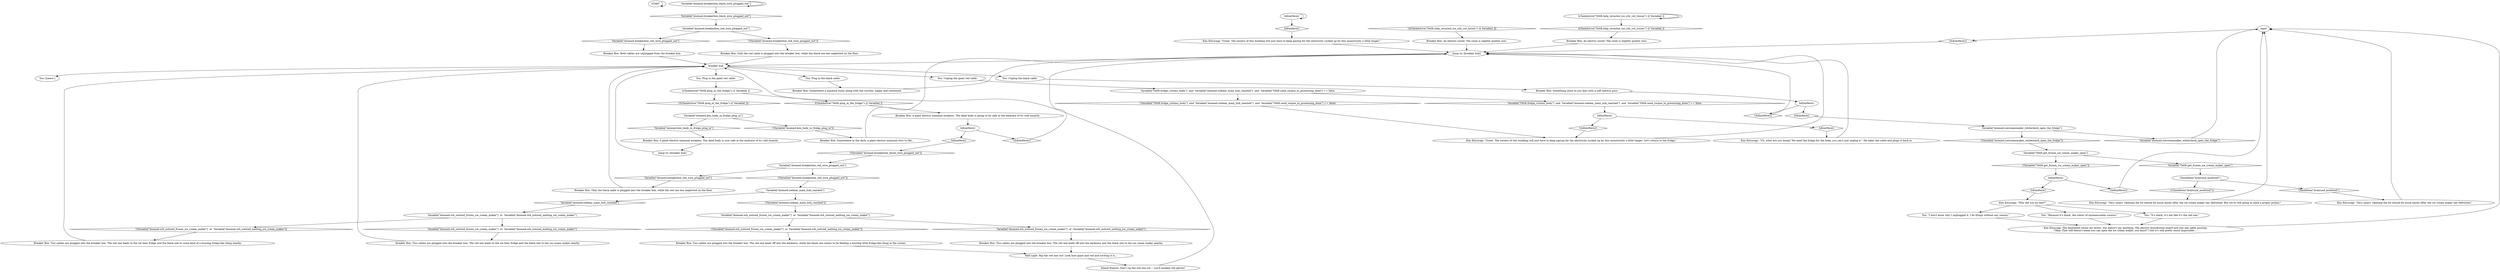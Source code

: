 # DOOMED / BREAKER BOX
# Doomed cellar, breaker box. DONE. 
#
#Get task finished for locate a fridge if you need to plug the fridge back in.
# ==================================================
digraph G {
	  0 [label="START"];
	  1 [label="input"];
	  2 [label="Jump to: [breaker hub]"];
	  3 [label="IsKimHere()"];
	  4 [label="IsKimHere()", shape=diamond];
	  5 [label="!(IsKimHere())", shape=diamond];
	  6 [label="Variable[\"doomed.breakerbox_black_wire_plugged_out\"]"];
	  7 [label="Variable[\"doomed.breakerbox_black_wire_plugged_out\"]", shape=diamond];
	  8 [label="!(Variable[\"doomed.breakerbox_black_wire_plugged_out\"])", shape=diamond];
	  9 [label="Kim Kitsuragi: \"Great. The owners of this building will just have to keep paying for the electricity sucked up by this monstrosity a little longer. Let's return to the fridge.\""];
	  10 [label="IsTaskActive(\"TASK.help_revachol_ice_city_cut_losses\")--[[ Variable[ ]]"];
	  11 [label="IsTaskActive(\"TASK.help_revachol_ice_city_cut_losses\")--[[ Variable[ ]]", shape=diamond];
	  12 [label="!(IsTaskActive(\"TASK.help_revachol_ice_city_cut_losses\")--[[ Variable[ ]])", shape=diamond];
	  13 [label="Half Light: Rip the red one out! Look how giant and red and inviting it is..."];
	  14 [label="Breaker Box: Two cables are plugged into the breaker box. The red one leads off into the darkness, while the black one seems to be feeding a buzzing little fridge-like thing in the corner."];
	  15 [label="Variable[\"doomed.icebear_main_hub_reached\"]"];
	  16 [label="Variable[\"doomed.icebear_main_hub_reached\"]", shape=diamond];
	  17 [label="!(Variable[\"doomed.icebear_main_hub_reached\"])", shape=diamond];
	  18 [label="Variable[\"doomed.icecreammaker_whitecheck_open_the_fridge\"]"];
	  19 [label="Variable[\"doomed.icecreammaker_whitecheck_open_the_fridge\"]", shape=diamond];
	  20 [label="!(Variable[\"doomed.icecreammaker_whitecheck_open_the_fridge\"])", shape=diamond];
	  21 [label="Variable[\"TASK.get_frozen_ice_cream_maker_open\"]"];
	  22 [label="Variable[\"TASK.get_frozen_ice_cream_maker_open\"]", shape=diamond];
	  23 [label="!(Variable[\"TASK.get_frozen_ice_cream_maker_open\"])", shape=diamond];
	  24 [label="Breaker Box: Two cables are plugged into the breaker box. The red one leads to the ice bear fridge and the black one to some kind of a buzzing fridge-like thing nearby."];
	  25 [label="Kim Kitsuragi: The lieutenant raises his brows, but doesn't say anything. The electric distribution board now has one cable missing.\n\"Okay. That still doesn't mean you can open the ice cream maker, you know? I bet it's still pretty much impossible...\""];
	  26 [label="Kim Kitsuragi: \"Great. The owners of this building will just have to keep paying for the electricity sucked up by this monstrosity a little longer.\""];
	  27 [label="Breaker Box: Somewhere in the dark, a giant electric mammal stirs to life..."];
	  28 [label="Variable[\"doomed.orb_noticed_frozen_ice_cream_maker\"]  or  Variable[\"doomed.orb_noticed_melting_ice_cream_maker\"]"];
	  29 [label="Variable[\"doomed.orb_noticed_frozen_ice_cream_maker\"]  or  Variable[\"doomed.orb_noticed_melting_ice_cream_maker\"]", shape=diamond];
	  30 [label="!(Variable[\"doomed.orb_noticed_frozen_ice_cream_maker\"]  or  Variable[\"doomed.orb_noticed_melting_ice_cream_maker\"])", shape=diamond];
	  31 [label="Jump to: [breaker hub]"];
	  32 [label="Kim Kitsuragi: \"Very smart. Opening the lid should be much easier after the ice cream maker has defrosted. But we're still going to need a proper prybar.\""];
	  33 [label="IsTaskActive(\"TASK.plug_in_the_fridge\")--[[ Variable[ ]]"];
	  34 [label="IsTaskActive(\"TASK.plug_in_the_fridge\")--[[ Variable[ ]]", shape=diamond];
	  35 [label="!(IsTaskActive(\"TASK.plug_in_the_fridge\")--[[ Variable[ ]])", shape=diamond];
	  36 [label="IsKimHere()"];
	  37 [label="IsKimHere()", shape=diamond];
	  38 [label="!(IsKimHere())", shape=diamond];
	  39 [label="You: \"It's black, it's not like it's the red one.\""];
	  40 [label="Variable[\"doomed.breakerbox_red_wire_plugged_out\"]"];
	  41 [label="Variable[\"doomed.breakerbox_red_wire_plugged_out\"]", shape=diamond];
	  42 [label="!(Variable[\"doomed.breakerbox_red_wire_plugged_out\"])", shape=diamond];
	  43 [label="You: Unplug the giant red cable."];
	  44 [label="Breaker Box: Two cables are plugged into the breaker box. The red one leads to the ice bear fridge and the black one to the ice cream maker nearby."];
	  45 [label="Breaker Box: Only the black cable is plugged into the breaker box, while the red one lies neglected on the floor."];
	  46 [label="Breaker Box: A giant electric mammal awakens. The dead body is going to be safe in the embrace of its cold innards."];
	  47 [label="Variable[\"doomed.orb_noticed_frozen_ice_cream_maker\"]  or  Variable[\"doomed.orb_noticed_melting_ice_cream_maker\"]"];
	  48 [label="Variable[\"doomed.orb_noticed_frozen_ice_cream_maker\"]  or  Variable[\"doomed.orb_noticed_melting_ice_cream_maker\"]", shape=diamond];
	  49 [label="!(Variable[\"doomed.orb_noticed_frozen_ice_cream_maker\"]  or  Variable[\"doomed.orb_noticed_melting_ice_cream_maker\"])", shape=diamond];
	  50 [label="Breaker Box: Only the red cable is plugged into the breaker box, while the black one lies neglected on the floor."];
	  51 [label="Variable[\"doomed.kim_body_in_fridge_plug_in\"]"];
	  52 [label="Variable[\"doomed.kim_body_in_fridge_plug_in\"]", shape=diamond];
	  53 [label="!(Variable[\"doomed.kim_body_in_fridge_plug_in\"])", shape=diamond];
	  54 [label="CheckItem(\"kvalsund_multitool\")"];
	  55 [label="CheckItem(\"kvalsund_multitool\")", shape=diamond];
	  56 [label="!(CheckItem(\"kvalsund_multitool\"))", shape=diamond];
	  57 [label="You: Plug in the giant red cable."];
	  58 [label="Breaker Box: Somewhere a machine hums along with the current, happy and contented."];
	  59 [label="Kim Kitsuragi: \"Very smart. Opening the lid should be much easier after the ice cream maker has defrosted.\""];
	  60 [label="Inland Empire: Don't rip the red one out -- you'll awaken the ghosts!"];
	  61 [label="You: \"I don't know why I unplugged it, I do things without any reason.\""];
	  62 [label="Variable[\"TASK.fridge_victims_body\"]  and  Variable[\"doomed.icebear_main_hub_reached\"]  and  Variable[\"TASK.send_corpse_to_processing_done\"] == false"];
	  63 [label="Variable[\"TASK.fridge_victims_body\"]  and  Variable[\"doomed.icebear_main_hub_reached\"]  and  Variable[\"TASK.send_corpse_to_processing_done\"] == false", shape=diamond];
	  64 [label="!(Variable[\"TASK.fridge_victims_body\"]  and  Variable[\"doomed.icebear_main_hub_reached\"]  and  Variable[\"TASK.send_corpse_to_processing_done\"] == false)", shape=diamond];
	  65 [label="breaker hub"];
	  66 [label="You: \"Because it's black, the colour of immeasurable cosmos.\""];
	  67 [label="Breaker Box: Both cables are unplugged from the breaker box."];
	  68 [label="You: Plug in the black cable."];
	  69 [label="Breaker Box: Two cables are plugged into the breaker box. The red one leads off into the darkness and the black one to the ice cream maker nearby."];
	  70 [label="Kim Kitsuragi: \"Why did you do that?\""];
	  71 [label="IsKimHere()"];
	  72 [label="IsKimHere()", shape=diamond];
	  73 [label="!(IsKimHere())", shape=diamond];
	  74 [label="Kim Kitsuragi: \"Uh, what are you doing? We need the fridge for the body, you can't just unplug it.\" He takes the cable and plugs it back in."];
	  75 [label="You: Unplug the black cable."];
	  76 [label="IsKimHere()"];
	  77 [label="IsKimHere()", shape=diamond];
	  78 [label="!(IsKimHere())", shape=diamond];
	  79 [label="Breaker Box: A giant electric mammal awakens. The dead body is now safe in the embrace of its cold innards."];
	  80 [label="You: [Leave.]"];
	  81 [label="Breaker Box: Something close to you dies with a soft electric purr."];
	  82 [label="Breaker Box: An electric sizzle! The room is slightly quieter now."];
	  83 [label="Breaker Box: An electric sizzle! The room is slightly quieter now."];
	  84 [label="IsKimHere()"];
	  85 [label="IsKimHere()", shape=diamond];
	  86 [label="!(IsKimHere())", shape=diamond];
	  87 [label="Variable[\"doomed.breakerbox_red_wire_plugged_out\"]"];
	  88 [label="Variable[\"doomed.breakerbox_red_wire_plugged_out\"]", shape=diamond];
	  89 [label="!(Variable[\"doomed.breakerbox_red_wire_plugged_out\"])", shape=diamond];
	  0 -> 0
	  1 -> 5
	  2 -> 65
	  3 -> 3
	  3 -> 4
	  4 -> 26
	  5 -> 31
	  6 -> 6
	  6 -> 7
	  7 -> 87
	  8 -> 40
	  9 -> 31
	  10 -> 10
	  10 -> 11
	  11 -> 83
	  12 -> 82
	  13 -> 60
	  14 -> 13
	  15 -> 16
	  15 -> 17
	  16 -> 47
	  17 -> 28
	  18 -> 19
	  18 -> 20
	  19 -> 1
	  20 -> 21
	  21 -> 22
	  21 -> 23
	  22 -> 54
	  23 -> 84
	  24 -> 65
	  25 -> 1
	  26 -> 31
	  27 -> 31
	  28 -> 29
	  28 -> 30
	  29 -> 69
	  30 -> 14
	  31 -> 65
	  32 -> 1
	  33 -> 34
	  33 -> 35
	  34 -> 46
	  35 -> 51
	  36 -> 37
	  36 -> 38
	  37 -> 74
	  38 -> 9
	  39 -> 25
	  40 -> 41
	  40 -> 42
	  41 -> 45
	  42 -> 15
	  43 -> 62
	  44 -> 65
	  45 -> 65
	  46 -> 71
	  47 -> 48
	  47 -> 49
	  48 -> 44
	  49 -> 24
	  50 -> 65
	  51 -> 52
	  51 -> 53
	  52 -> 79
	  53 -> 27
	  54 -> 56
	  54 -> 55
	  55 -> 59
	  56 -> 32
	  57 -> 33
	  58 -> 31
	  59 -> 1
	  60 -> 65
	  61 -> 25
	  62 -> 64
	  62 -> 63
	  63 -> 36
	  64 -> 9
	  65 -> 68
	  65 -> 75
	  65 -> 43
	  65 -> 80
	  65 -> 57
	  66 -> 25
	  67 -> 65
	  68 -> 58
	  69 -> 13
	  70 -> 66
	  70 -> 61
	  70 -> 39
	  71 -> 72
	  71 -> 73
	  72 -> 8
	  73 -> 31
	  74 -> 31
	  75 -> 81
	  76 -> 77
	  76 -> 78
	  77 -> 18
	  78 -> 31
	  79 -> 2
	  81 -> 76
	  82 -> 31
	  83 -> 31
	  84 -> 85
	  84 -> 86
	  85 -> 70
	  86 -> 1
	  87 -> 88
	  87 -> 89
	  88 -> 67
	  89 -> 50
}

